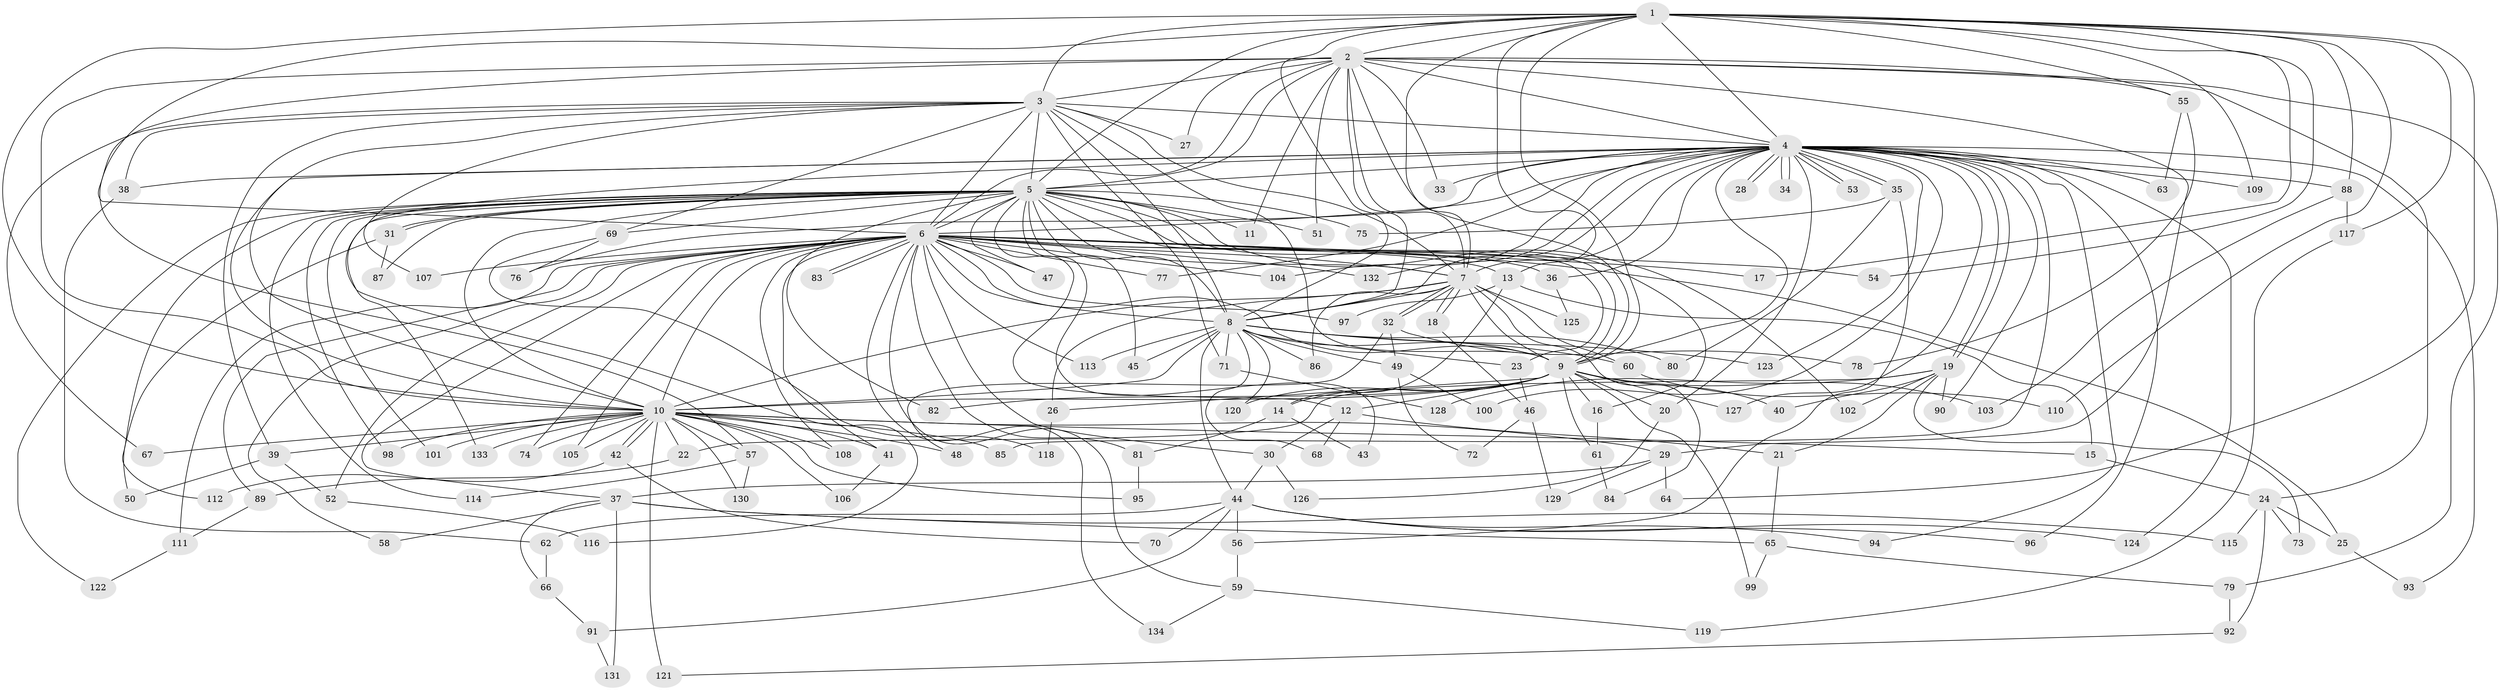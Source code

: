 // coarse degree distribution, {14: 0.01, 15: 0.02, 25: 0.01, 36: 0.01, 37: 0.01, 32: 0.01, 27: 0.01, 2: 0.54, 6: 0.01, 4: 0.15, 3: 0.15, 9: 0.02, 7: 0.01, 10: 0.01, 5: 0.02, 1: 0.01}
// Generated by graph-tools (version 1.1) at 2025/41/03/06/25 10:41:42]
// undirected, 134 vertices, 293 edges
graph export_dot {
graph [start="1"]
  node [color=gray90,style=filled];
  1;
  2;
  3;
  4;
  5;
  6;
  7;
  8;
  9;
  10;
  11;
  12;
  13;
  14;
  15;
  16;
  17;
  18;
  19;
  20;
  21;
  22;
  23;
  24;
  25;
  26;
  27;
  28;
  29;
  30;
  31;
  32;
  33;
  34;
  35;
  36;
  37;
  38;
  39;
  40;
  41;
  42;
  43;
  44;
  45;
  46;
  47;
  48;
  49;
  50;
  51;
  52;
  53;
  54;
  55;
  56;
  57;
  58;
  59;
  60;
  61;
  62;
  63;
  64;
  65;
  66;
  67;
  68;
  69;
  70;
  71;
  72;
  73;
  74;
  75;
  76;
  77;
  78;
  79;
  80;
  81;
  82;
  83;
  84;
  85;
  86;
  87;
  88;
  89;
  90;
  91;
  92;
  93;
  94;
  95;
  96;
  97;
  98;
  99;
  100;
  101;
  102;
  103;
  104;
  105;
  106;
  107;
  108;
  109;
  110;
  111;
  112;
  113;
  114;
  115;
  116;
  117;
  118;
  119;
  120;
  121;
  122;
  123;
  124;
  125;
  126;
  127;
  128;
  129;
  130;
  131;
  132;
  133;
  134;
  1 -- 2;
  1 -- 3;
  1 -- 4;
  1 -- 5;
  1 -- 6;
  1 -- 7;
  1 -- 8;
  1 -- 9;
  1 -- 10;
  1 -- 13;
  1 -- 17;
  1 -- 54;
  1 -- 55;
  1 -- 64;
  1 -- 88;
  1 -- 109;
  1 -- 110;
  1 -- 117;
  2 -- 3;
  2 -- 4;
  2 -- 5;
  2 -- 6;
  2 -- 7;
  2 -- 8;
  2 -- 9;
  2 -- 10;
  2 -- 11;
  2 -- 24;
  2 -- 27;
  2 -- 29;
  2 -- 33;
  2 -- 51;
  2 -- 55;
  2 -- 57;
  2 -- 79;
  3 -- 4;
  3 -- 5;
  3 -- 6;
  3 -- 7;
  3 -- 8;
  3 -- 9;
  3 -- 10;
  3 -- 27;
  3 -- 38;
  3 -- 39;
  3 -- 67;
  3 -- 69;
  3 -- 71;
  3 -- 107;
  4 -- 5;
  4 -- 6;
  4 -- 7;
  4 -- 8;
  4 -- 9;
  4 -- 10;
  4 -- 19;
  4 -- 19;
  4 -- 20;
  4 -- 28;
  4 -- 28;
  4 -- 33;
  4 -- 34;
  4 -- 34;
  4 -- 35;
  4 -- 35;
  4 -- 36;
  4 -- 38;
  4 -- 53;
  4 -- 53;
  4 -- 63;
  4 -- 76;
  4 -- 77;
  4 -- 85;
  4 -- 88;
  4 -- 90;
  4 -- 93;
  4 -- 94;
  4 -- 96;
  4 -- 100;
  4 -- 104;
  4 -- 109;
  4 -- 116;
  4 -- 123;
  4 -- 124;
  4 -- 127;
  4 -- 132;
  5 -- 6;
  5 -- 7;
  5 -- 8;
  5 -- 9;
  5 -- 10;
  5 -- 11;
  5 -- 12;
  5 -- 16;
  5 -- 23;
  5 -- 31;
  5 -- 31;
  5 -- 43;
  5 -- 45;
  5 -- 47;
  5 -- 51;
  5 -- 69;
  5 -- 75;
  5 -- 82;
  5 -- 87;
  5 -- 98;
  5 -- 101;
  5 -- 102;
  5 -- 112;
  5 -- 114;
  5 -- 122;
  5 -- 133;
  6 -- 7;
  6 -- 8;
  6 -- 9;
  6 -- 10;
  6 -- 13;
  6 -- 17;
  6 -- 25;
  6 -- 30;
  6 -- 36;
  6 -- 37;
  6 -- 41;
  6 -- 47;
  6 -- 52;
  6 -- 54;
  6 -- 58;
  6 -- 59;
  6 -- 74;
  6 -- 77;
  6 -- 81;
  6 -- 83;
  6 -- 83;
  6 -- 89;
  6 -- 97;
  6 -- 104;
  6 -- 105;
  6 -- 107;
  6 -- 108;
  6 -- 111;
  6 -- 113;
  6 -- 132;
  6 -- 134;
  7 -- 8;
  7 -- 9;
  7 -- 10;
  7 -- 18;
  7 -- 18;
  7 -- 26;
  7 -- 32;
  7 -- 32;
  7 -- 60;
  7 -- 84;
  7 -- 86;
  7 -- 125;
  8 -- 9;
  8 -- 10;
  8 -- 23;
  8 -- 44;
  8 -- 45;
  8 -- 49;
  8 -- 60;
  8 -- 68;
  8 -- 71;
  8 -- 80;
  8 -- 86;
  8 -- 113;
  8 -- 120;
  8 -- 123;
  9 -- 10;
  9 -- 12;
  9 -- 14;
  9 -- 16;
  9 -- 20;
  9 -- 26;
  9 -- 40;
  9 -- 61;
  9 -- 82;
  9 -- 99;
  9 -- 103;
  9 -- 120;
  9 -- 127;
  10 -- 15;
  10 -- 22;
  10 -- 29;
  10 -- 39;
  10 -- 41;
  10 -- 42;
  10 -- 42;
  10 -- 48;
  10 -- 57;
  10 -- 67;
  10 -- 74;
  10 -- 85;
  10 -- 95;
  10 -- 98;
  10 -- 101;
  10 -- 105;
  10 -- 106;
  10 -- 108;
  10 -- 121;
  10 -- 130;
  10 -- 133;
  12 -- 21;
  12 -- 30;
  12 -- 68;
  13 -- 14;
  13 -- 15;
  13 -- 97;
  14 -- 43;
  14 -- 81;
  15 -- 24;
  16 -- 61;
  18 -- 46;
  19 -- 21;
  19 -- 22;
  19 -- 40;
  19 -- 73;
  19 -- 90;
  19 -- 102;
  19 -- 128;
  20 -- 126;
  21 -- 65;
  22 -- 89;
  23 -- 46;
  24 -- 25;
  24 -- 73;
  24 -- 92;
  24 -- 115;
  25 -- 93;
  26 -- 118;
  29 -- 37;
  29 -- 64;
  29 -- 129;
  30 -- 44;
  30 -- 126;
  31 -- 50;
  31 -- 87;
  32 -- 48;
  32 -- 49;
  32 -- 78;
  35 -- 56;
  35 -- 75;
  35 -- 80;
  36 -- 125;
  37 -- 58;
  37 -- 65;
  37 -- 66;
  37 -- 115;
  37 -- 131;
  38 -- 62;
  39 -- 50;
  39 -- 52;
  41 -- 106;
  42 -- 70;
  42 -- 112;
  44 -- 56;
  44 -- 62;
  44 -- 70;
  44 -- 91;
  44 -- 94;
  44 -- 96;
  44 -- 124;
  46 -- 72;
  46 -- 129;
  49 -- 72;
  49 -- 100;
  52 -- 116;
  55 -- 63;
  55 -- 78;
  56 -- 59;
  57 -- 114;
  57 -- 130;
  59 -- 119;
  59 -- 134;
  60 -- 110;
  61 -- 84;
  62 -- 66;
  65 -- 79;
  65 -- 99;
  66 -- 91;
  69 -- 76;
  69 -- 118;
  71 -- 128;
  79 -- 92;
  81 -- 95;
  88 -- 103;
  88 -- 117;
  89 -- 111;
  91 -- 131;
  92 -- 121;
  111 -- 122;
  117 -- 119;
}
